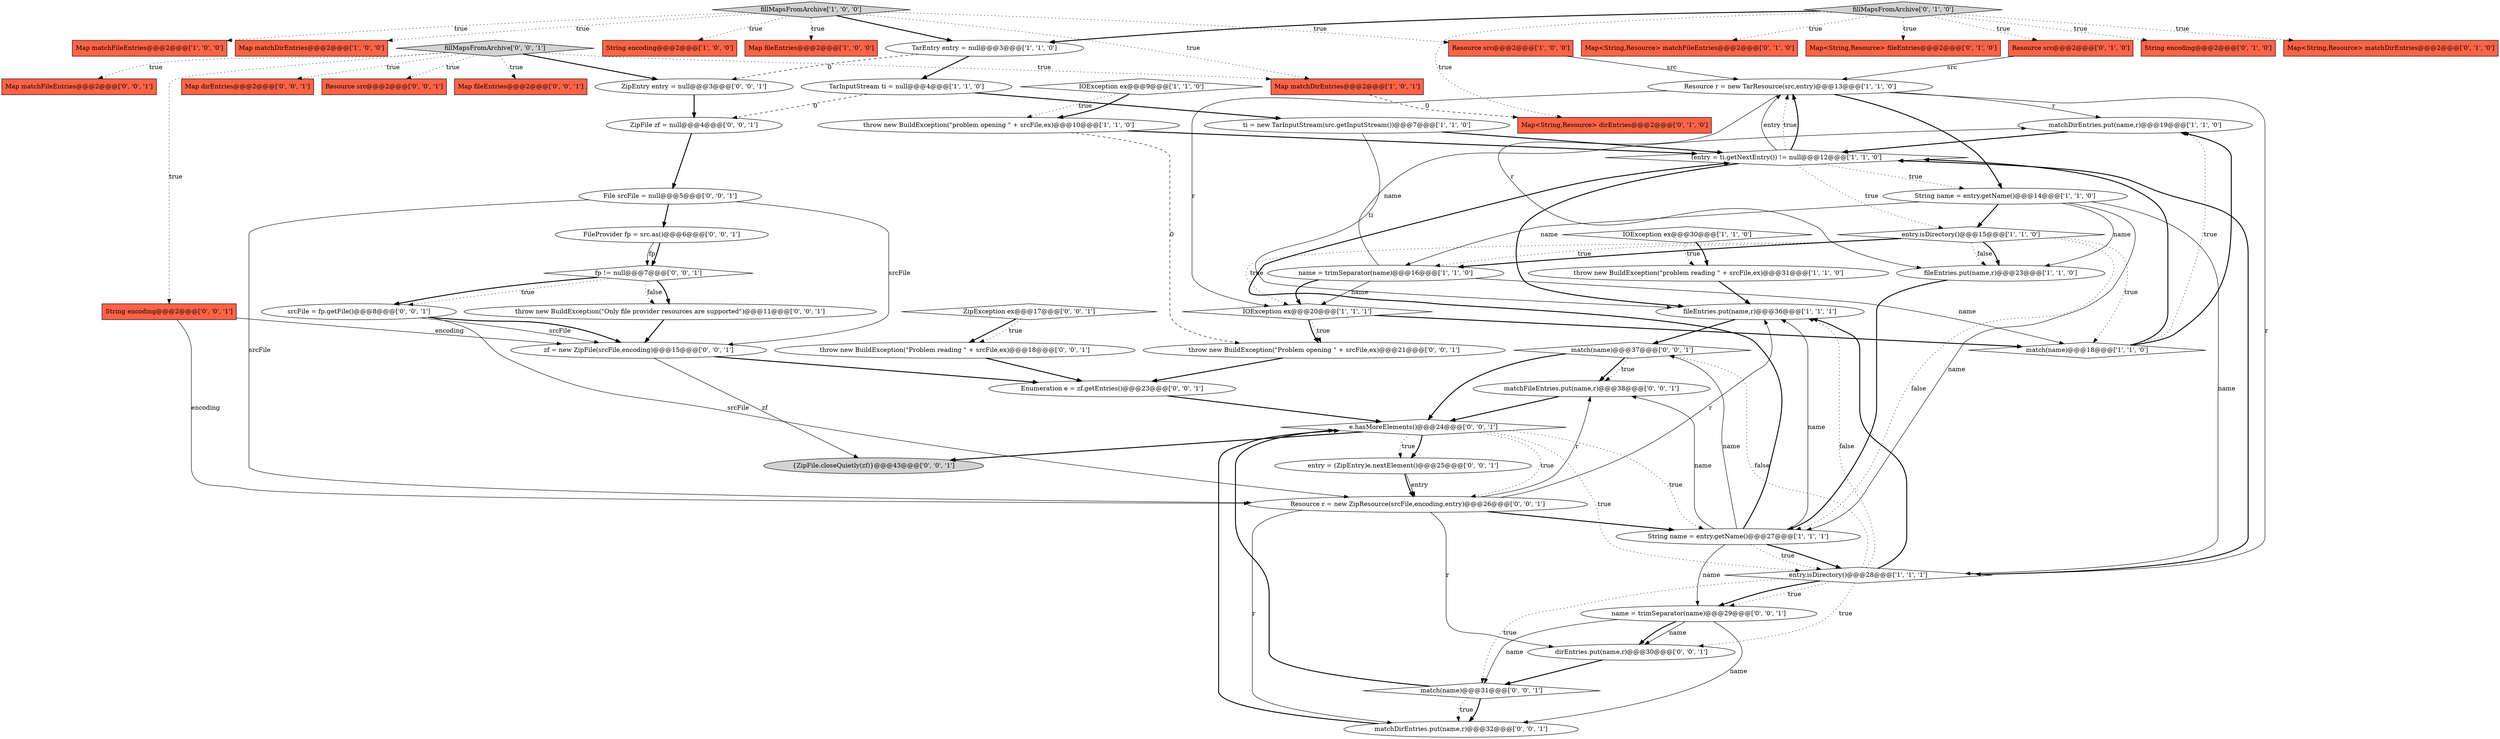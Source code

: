 digraph {
12 [style = filled, label = "Map matchFileEntries@@@2@@@['1', '0', '0']", fillcolor = tomato, shape = box image = "AAA0AAABBB1BBB"];
18 [style = filled, label = "(entry = ti.getNextEntry()) != null@@@12@@@['1', '1', '0']", fillcolor = white, shape = diamond image = "AAA0AAABBB1BBB"];
35 [style = filled, label = "fillMapsFromArchive['0', '0', '1']", fillcolor = lightgray, shape = diamond image = "AAA0AAABBB3BBB"];
37 [style = filled, label = "Map fileEntries@@@2@@@['0', '0', '1']", fillcolor = tomato, shape = box image = "AAA0AAABBB3BBB"];
8 [style = filled, label = "Map matchDirEntries@@@2@@@['1', '0', '0']", fillcolor = tomato, shape = box image = "AAA0AAABBB1BBB"];
31 [style = filled, label = "fillMapsFromArchive['0', '1', '0']", fillcolor = lightgray, shape = diamond image = "AAA0AAABBB2BBB"];
2 [style = filled, label = "fileEntries.put(name,r)@@@36@@@['1', '1', '1']", fillcolor = white, shape = ellipse image = "AAA0AAABBB1BBB"];
9 [style = filled, label = "ti = new TarInputStream(src.getInputStream())@@@7@@@['1', '1', '0']", fillcolor = white, shape = ellipse image = "AAA0AAABBB1BBB"];
13 [style = filled, label = "IOException ex@@@30@@@['1', '1', '0']", fillcolor = white, shape = diamond image = "AAA0AAABBB1BBB"];
28 [style = filled, label = "Map<String,Resource> matchFileEntries@@@2@@@['0', '1', '0']", fillcolor = tomato, shape = box image = "AAA0AAABBB2BBB"];
3 [style = filled, label = "matchDirEntries.put(name,r)@@@19@@@['1', '1', '0']", fillcolor = white, shape = ellipse image = "AAA0AAABBB1BBB"];
5 [style = filled, label = "Resource r = new TarResource(src,entry)@@@13@@@['1', '1', '0']", fillcolor = white, shape = ellipse image = "AAA0AAABBB1BBB"];
46 [style = filled, label = "match(name)@@@31@@@['0', '0', '1']", fillcolor = white, shape = diamond image = "AAA0AAABBB3BBB"];
47 [style = filled, label = "match(name)@@@37@@@['0', '0', '1']", fillcolor = white, shape = diamond image = "AAA0AAABBB3BBB"];
60 [style = filled, label = "ZipException ex@@@17@@@['0', '0', '1']", fillcolor = white, shape = diamond image = "AAA0AAABBB3BBB"];
6 [style = filled, label = "String encoding@@@2@@@['1', '0', '0']", fillcolor = tomato, shape = box image = "AAA0AAABBB1BBB"];
25 [style = filled, label = "Map matchDirEntries@@@2@@@['1', '0', '1']", fillcolor = tomato, shape = box image = "AAA0AAABBB1BBB"];
15 [style = filled, label = "name = trimSeparator(name)@@@16@@@['1', '1', '0']", fillcolor = white, shape = ellipse image = "AAA0AAABBB1BBB"];
30 [style = filled, label = "Map<String,Resource> fileEntries@@@2@@@['0', '1', '0']", fillcolor = tomato, shape = box image = "AAA0AAABBB2BBB"];
49 [style = filled, label = "throw new BuildException(\"Only file provider resources are supported\")@@@11@@@['0', '0', '1']", fillcolor = white, shape = ellipse image = "AAA0AAABBB3BBB"];
22 [style = filled, label = "Resource src@@@2@@@['1', '0', '0']", fillcolor = tomato, shape = box image = "AAA0AAABBB1BBB"];
48 [style = filled, label = "String encoding@@@2@@@['0', '0', '1']", fillcolor = tomato, shape = box image = "AAA0AAABBB3BBB"];
38 [style = filled, label = "{ZipFile.closeQuietly(zf)}@@@43@@@['0', '0', '1']", fillcolor = lightgray, shape = ellipse image = "AAA0AAABBB3BBB"];
44 [style = filled, label = "ZipFile zf = null@@@4@@@['0', '0', '1']", fillcolor = white, shape = ellipse image = "AAA0AAABBB3BBB"];
4 [style = filled, label = "String name = entry.getName()@@@14@@@['1', '1', '0']", fillcolor = white, shape = ellipse image = "AAA0AAABBB1BBB"];
17 [style = filled, label = "Map fileEntries@@@2@@@['1', '0', '0']", fillcolor = tomato, shape = box image = "AAA0AAABBB1BBB"];
16 [style = filled, label = "TarEntry entry = null@@@3@@@['1', '1', '0']", fillcolor = white, shape = ellipse image = "AAA0AAABBB1BBB"];
21 [style = filled, label = "throw new BuildException(\"problem opening \" + srcFile,ex)@@@10@@@['1', '1', '0']", fillcolor = white, shape = ellipse image = "AAA0AAABBB1BBB"];
0 [style = filled, label = "fileEntries.put(name,r)@@@23@@@['1', '1', '0']", fillcolor = white, shape = ellipse image = "AAA0AAABBB1BBB"];
7 [style = filled, label = "throw new BuildException(\"problem reading \" + srcFile,ex)@@@31@@@['1', '1', '0']", fillcolor = white, shape = ellipse image = "AAA0AAABBB1BBB"];
59 [style = filled, label = "fp != null@@@7@@@['0', '0', '1']", fillcolor = white, shape = diamond image = "AAA0AAABBB3BBB"];
41 [style = filled, label = "Map matchFileEntries@@@2@@@['0', '0', '1']", fillcolor = tomato, shape = box image = "AAA0AAABBB3BBB"];
26 [style = filled, label = "String encoding@@@2@@@['0', '1', '0']", fillcolor = tomato, shape = box image = "AAA0AAABBB2BBB"];
29 [style = filled, label = "Map<String,Resource> matchDirEntries@@@2@@@['0', '1', '0']", fillcolor = tomato, shape = box image = "AAA0AAABBB2BBB"];
27 [style = filled, label = "Resource src@@@2@@@['0', '1', '0']", fillcolor = tomato, shape = box image = "AAA0AAABBB2BBB"];
51 [style = filled, label = "throw new BuildException(\"Problem opening \" + srcFile,ex)@@@21@@@['0', '0', '1']", fillcolor = white, shape = ellipse image = "AAA0AAABBB3BBB"];
52 [style = filled, label = "File srcFile = null@@@5@@@['0', '0', '1']", fillcolor = white, shape = ellipse image = "AAA0AAABBB3BBB"];
34 [style = filled, label = "FileProvider fp = src.as()@@@6@@@['0', '0', '1']", fillcolor = white, shape = ellipse image = "AAA0AAABBB3BBB"];
40 [style = filled, label = "ZipEntry entry = null@@@3@@@['0', '0', '1']", fillcolor = white, shape = ellipse image = "AAA0AAABBB3BBB"];
39 [style = filled, label = "matchFileEntries.put(name,r)@@@38@@@['0', '0', '1']", fillcolor = white, shape = ellipse image = "AAA0AAABBB3BBB"];
56 [style = filled, label = "zf = new ZipFile(srcFile,encoding)@@@15@@@['0', '0', '1']", fillcolor = white, shape = ellipse image = "AAA0AAABBB3BBB"];
33 [style = filled, label = "Map dirEntries@@@2@@@['0', '0', '1']", fillcolor = tomato, shape = box image = "AAA0AAABBB3BBB"];
19 [style = filled, label = "String name = entry.getName()@@@27@@@['1', '1', '1']", fillcolor = white, shape = ellipse image = "AAA0AAABBB1BBB"];
23 [style = filled, label = "IOException ex@@@9@@@['1', '1', '0']", fillcolor = white, shape = diamond image = "AAA0AAABBB1BBB"];
11 [style = filled, label = "entry.isDirectory()@@@15@@@['1', '1', '0']", fillcolor = white, shape = diamond image = "AAA0AAABBB1BBB"];
43 [style = filled, label = "Enumeration e = zf.getEntries()@@@23@@@['0', '0', '1']", fillcolor = white, shape = ellipse image = "AAA0AAABBB3BBB"];
50 [style = filled, label = "Resource r = new ZipResource(srcFile,encoding,entry)@@@26@@@['0', '0', '1']", fillcolor = white, shape = ellipse image = "AAA0AAABBB3BBB"];
57 [style = filled, label = "srcFile = fp.getFile()@@@8@@@['0', '0', '1']", fillcolor = white, shape = ellipse image = "AAA0AAABBB3BBB"];
24 [style = filled, label = "IOException ex@@@20@@@['1', '1', '1']", fillcolor = white, shape = diamond image = "AAA0AAABBB1BBB"];
45 [style = filled, label = "dirEntries.put(name,r)@@@30@@@['0', '0', '1']", fillcolor = white, shape = ellipse image = "AAA0AAABBB3BBB"];
14 [style = filled, label = "fillMapsFromArchive['1', '0', '0']", fillcolor = lightgray, shape = diamond image = "AAA0AAABBB1BBB"];
1 [style = filled, label = "match(name)@@@18@@@['1', '1', '0']", fillcolor = white, shape = diamond image = "AAA0AAABBB1BBB"];
32 [style = filled, label = "Map<String,Resource> dirEntries@@@2@@@['0', '1', '0']", fillcolor = tomato, shape = box image = "AAA1AAABBB2BBB"];
36 [style = filled, label = "Resource src@@@2@@@['0', '0', '1']", fillcolor = tomato, shape = box image = "AAA0AAABBB3BBB"];
42 [style = filled, label = "throw new BuildException(\"Problem reading \" + srcFile,ex)@@@18@@@['0', '0', '1']", fillcolor = white, shape = ellipse image = "AAA0AAABBB3BBB"];
53 [style = filled, label = "name = trimSeparator(name)@@@29@@@['0', '0', '1']", fillcolor = white, shape = ellipse image = "AAA0AAABBB3BBB"];
20 [style = filled, label = "entry.isDirectory()@@@28@@@['1', '1', '1']", fillcolor = white, shape = diamond image = "AAA0AAABBB1BBB"];
54 [style = filled, label = "entry = (ZipEntry)e.nextElement()@@@25@@@['0', '0', '1']", fillcolor = white, shape = ellipse image = "AAA0AAABBB3BBB"];
10 [style = filled, label = "TarInputStream ti = null@@@4@@@['1', '1', '0']", fillcolor = white, shape = ellipse image = "AAA0AAABBB1BBB"];
55 [style = filled, label = "matchDirEntries.put(name,r)@@@32@@@['0', '0', '1']", fillcolor = white, shape = ellipse image = "AAA0AAABBB3BBB"];
58 [style = filled, label = "e.hasMoreElements()@@@24@@@['0', '0', '1']", fillcolor = white, shape = diamond image = "AAA0AAABBB3BBB"];
24->51 [style = bold, label=""];
35->41 [style = dotted, label="true"];
35->36 [style = dotted, label="true"];
48->56 [style = solid, label="encoding"];
55->58 [style = bold, label=""];
39->58 [style = bold, label=""];
31->28 [style = dotted, label="true"];
59->49 [style = bold, label=""];
57->56 [style = solid, label="srcFile"];
1->18 [style = bold, label=""];
50->2 [style = solid, label="r"];
34->59 [style = solid, label="fp"];
57->56 [style = bold, label=""];
51->43 [style = bold, label=""];
18->11 [style = dotted, label="true"];
43->58 [style = bold, label=""];
4->19 [style = solid, label="name"];
45->46 [style = bold, label=""];
25->32 [style = dashed, label="0"];
35->25 [style = dotted, label="true"];
23->21 [style = dotted, label="true"];
20->53 [style = dotted, label="true"];
21->18 [style = bold, label=""];
11->1 [style = dotted, label="true"];
58->19 [style = dotted, label="true"];
31->30 [style = dotted, label="true"];
20->2 [style = dotted, label="false"];
31->32 [style = dotted, label="true"];
20->2 [style = bold, label=""];
20->45 [style = dotted, label="true"];
5->0 [style = solid, label="r"];
35->40 [style = bold, label=""];
59->49 [style = dotted, label="false"];
53->55 [style = solid, label="name"];
11->0 [style = dotted, label="false"];
11->24 [style = dotted, label="true"];
46->55 [style = bold, label=""];
19->53 [style = solid, label="name"];
53->46 [style = solid, label="name"];
20->18 [style = bold, label=""];
50->19 [style = bold, label=""];
58->50 [style = dotted, label="true"];
5->24 [style = solid, label="r"];
47->39 [style = bold, label=""];
0->19 [style = bold, label=""];
4->20 [style = solid, label="name"];
31->27 [style = dotted, label="true"];
2->47 [style = bold, label=""];
4->0 [style = solid, label="name"];
3->18 [style = bold, label=""];
19->20 [style = dotted, label="true"];
23->21 [style = bold, label=""];
50->45 [style = solid, label="r"];
47->39 [style = dotted, label="true"];
59->57 [style = dotted, label="true"];
31->26 [style = dotted, label="true"];
27->5 [style = solid, label="src"];
14->22 [style = dotted, label="true"];
5->3 [style = solid, label="r"];
11->19 [style = dotted, label="false"];
54->50 [style = bold, label=""];
19->18 [style = bold, label=""];
31->16 [style = bold, label=""];
60->42 [style = bold, label=""];
44->52 [style = bold, label=""];
22->5 [style = solid, label="src"];
34->59 [style = bold, label=""];
52->56 [style = solid, label="srcFile"];
14->17 [style = dotted, label="true"];
7->2 [style = bold, label=""];
15->3 [style = solid, label="name"];
53->45 [style = solid, label="name"];
58->38 [style = bold, label=""];
56->38 [style = solid, label="zf"];
35->37 [style = dotted, label="true"];
14->16 [style = bold, label=""];
50->39 [style = solid, label="r"];
60->42 [style = dotted, label="true"];
19->2 [style = solid, label="name"];
11->0 [style = bold, label=""];
11->15 [style = bold, label=""];
15->24 [style = bold, label=""];
46->55 [style = dotted, label="true"];
16->10 [style = bold, label=""];
5->4 [style = bold, label=""];
24->1 [style = bold, label=""];
14->6 [style = dotted, label="true"];
20->47 [style = dotted, label="false"];
20->46 [style = dotted, label="true"];
52->50 [style = solid, label="srcFile"];
1->3 [style = dotted, label="true"];
14->25 [style = dotted, label="true"];
18->4 [style = dotted, label="true"];
9->2 [style = solid, label="ti"];
53->45 [style = bold, label=""];
58->54 [style = bold, label=""];
10->44 [style = dashed, label="0"];
11->15 [style = dotted, label="true"];
35->48 [style = dotted, label="true"];
54->50 [style = solid, label="entry"];
4->15 [style = solid, label="name"];
48->50 [style = solid, label="encoding"];
15->1 [style = solid, label="name"];
47->58 [style = bold, label=""];
58->54 [style = dotted, label="true"];
59->57 [style = bold, label=""];
20->53 [style = bold, label=""];
9->18 [style = bold, label=""];
50->55 [style = solid, label="r"];
13->7 [style = bold, label=""];
56->43 [style = bold, label=""];
19->39 [style = solid, label="name"];
18->2 [style = bold, label=""];
46->58 [style = bold, label=""];
18->5 [style = dotted, label="true"];
10->9 [style = bold, label=""];
58->20 [style = dotted, label="true"];
15->24 [style = solid, label="name"];
19->20 [style = bold, label=""];
4->11 [style = bold, label=""];
35->33 [style = dotted, label="true"];
18->5 [style = bold, label=""];
42->43 [style = bold, label=""];
14->8 [style = dotted, label="true"];
19->47 [style = solid, label="name"];
16->40 [style = dashed, label="0"];
24->51 [style = dotted, label="true"];
14->12 [style = dotted, label="true"];
40->44 [style = bold, label=""];
1->3 [style = bold, label=""];
5->20 [style = solid, label="r"];
57->50 [style = solid, label="srcFile"];
31->29 [style = dotted, label="true"];
49->56 [style = bold, label=""];
21->51 [style = dashed, label="0"];
52->34 [style = bold, label=""];
18->5 [style = solid, label="entry"];
13->7 [style = dotted, label="true"];
}
